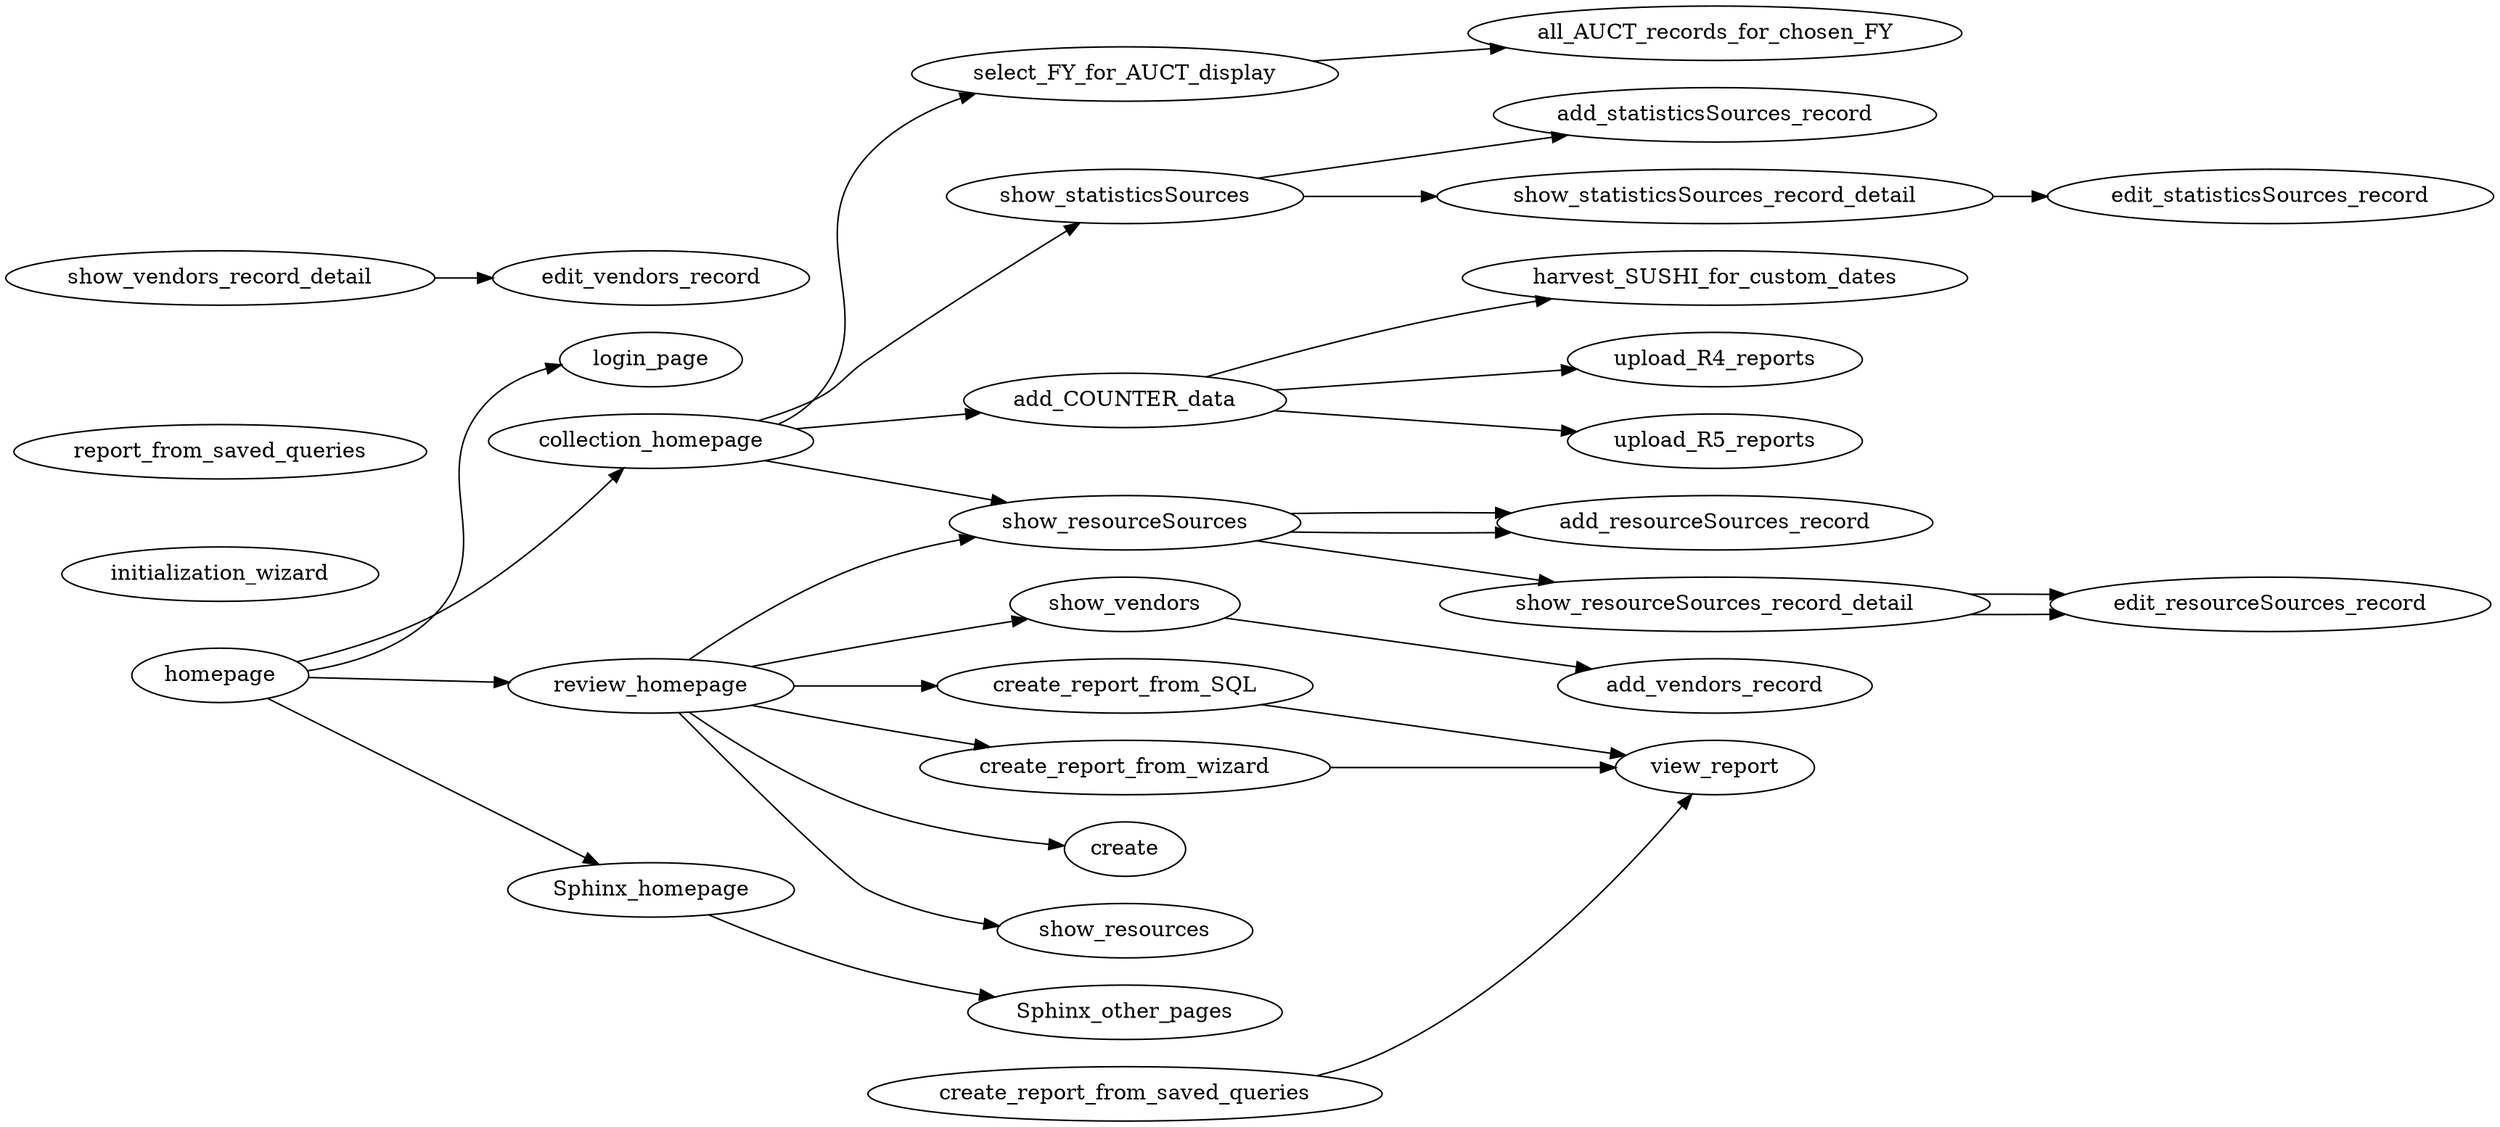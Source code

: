 digraph nolcat_sitemap {
    /* *** NoLCAT SITEMAP *** */
    rankdir=LR


    /* *** Homepage and Authentication *** */
    // The web app homepage and pages for authentication
    homepage
    homepage -> login_page
    homepage -> collection_homepage
    homepage -> review_homepage
    homepage -> Sphinx_homepage
    

    login_page
    // And any other pages needed for authentication


    /* *** Collecting Usage Statistics *** */
    // Pages for collecting usage statistics
    collection_homepage
    collection_homepage -> add_COUNTER_data
    collection_homepage -> select_FY_for_AUCT_display
    collection_homepage -> show_statisticsSources
    collection_homepage -> show_resourceSources
    initialization_wizard
    add_COUNTER_data
    add_COUNTER_data -> upload_R4_reports
    add_COUNTER_data -> upload_R5_reports
    add_COUNTER_data -> harvest_SUSHI_for_custom_dates

    // Pages for ingesting COUNTER data
    upload_R4_reports
    upload_R5_reports
    harvest_SUSHI_for_custom_dates

    // Pages for organizing usage statistics collection
    select_FY_for_AUCT_display
    select_FY_for_AUCT_display -> all_AUCT_records_for_chosen_FY
    all_AUCT_records_for_chosen_FY
    
    show_statisticsSources
    show_statisticsSources -> add_statisticsSources_record
    show_statisticsSources -> show_statisticsSources_record_detail
    add_statisticsSources_record
    show_statisticsSources_record_detail
    show_statisticsSources_record_detail -> edit_statisticsSources_record
    edit_statisticsSources_record // Includes adding or editing notes

    show_resourceSources
    show_resourceSources -> add_resourceSources_record
    show_resourceSources -> show_resourceSources_record_detail
    add_resourceSources_record
    show_resourceSources_record_detail
    show_resourceSources_record_detail -> edit_resourceSources_record
    edit_resourceSources_record // Includes adding or editing notes


    /* *** Reviewing Usage Statistics *** */
    // Pages for reviewing usage data
    review_homepage
    review_homepage -> create_report_from_SQL
    review_homepage -> create_report_from_wizard
    review_homepage -> create report_from_saved_queries
    review_homepage -> show_resourceSources /* DUPLICATED BOX */
    review_homepage -> show_resources
    review_homepage -> show_vendors
    
    create_report_from_SQL // Runs a custom SQL statement against the database
    create_report_from_wizard // GUI options are used to write SQL behind the scenes
    create report_from_saved_queries // SQL statements that are either complete or only ask for one input for commonly asked questions

    create_report_from_SQL -> view_report
    create_report_from_wizard -> view_report
    create_report_from_saved_queries -> view_report
    view_report

    show_resources // Meaning the items in the resources table
    
    show_resourceSources -> add_resourceSources_record
    add_resourceSources_record
    show_resourceSources_record_detail -> edit_resourceSources_record
    edit_resourceSources_record // Includes adding or editing notes
    /* A way to handle adding `statisticsSources` to these `resourcesSources` must be developed */

    show_vendors
    show_vendors -> add_vendors_record
    add_vendors_record
    show_vendors_record_detail -> edit_vendors_record
    edit_vendors_record // Includes adding or editing notes


    /* *** Program Documentation *** */
    // The Sphinx documentation for the web app
    Sphinx_homepage
    Sphinx_homepage -> Sphinx_other_pages

    Sphinx_other_pages // Use Sphinx itself for site organization
}